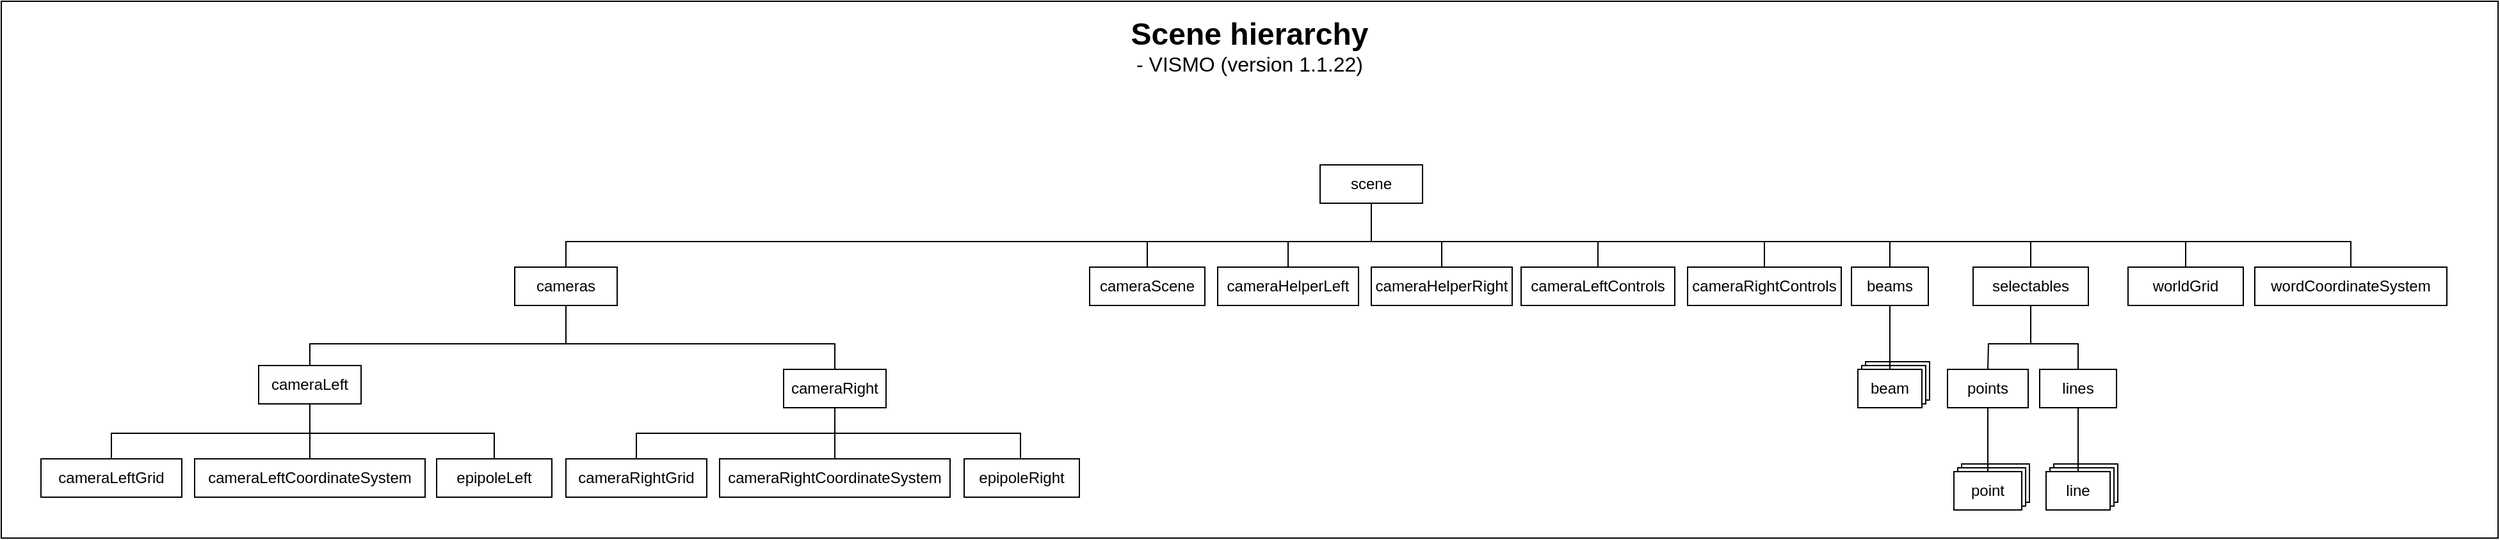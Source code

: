 <mxfile version="20.0.4" type="device"><diagram id="C5RBs43oDa-KdzZeNtuy" name="Page-1"><mxGraphModel dx="2565" dy="1949" grid="1" gridSize="10" guides="1" tooltips="1" connect="1" arrows="1" fold="1" page="1" pageScale="1" pageWidth="827" pageHeight="1169" math="0" shadow="0"><root><mxCell id="WIyWlLk6GJQsqaUBKTNV-0"/><mxCell id="WIyWlLk6GJQsqaUBKTNV-1" parent="WIyWlLk6GJQsqaUBKTNV-0"/><mxCell id="HwkaTK_xpfQPEJEdA6AE-29" value="" style="rounded=0;whiteSpace=wrap;html=1;" parent="WIyWlLk6GJQsqaUBKTNV-1" vertex="1"><mxGeometry x="-430" y="-48" width="1950" height="420" as="geometry"/></mxCell><mxCell id="31sqYw5UwdzUS1gjQ_oR-3" value="" style="rounded=0;whiteSpace=wrap;html=1;" vertex="1" parent="WIyWlLk6GJQsqaUBKTNV-1"><mxGeometry x="1026" y="234" width="50" height="30" as="geometry"/></mxCell><mxCell id="31sqYw5UwdzUS1gjQ_oR-2" value="" style="rounded=0;whiteSpace=wrap;html=1;" vertex="1" parent="WIyWlLk6GJQsqaUBKTNV-1"><mxGeometry x="1023" y="237" width="50" height="30" as="geometry"/></mxCell><mxCell id="HwkaTK_xpfQPEJEdA6AE-27" value="" style="rounded=0;whiteSpace=wrap;html=1;" parent="WIyWlLk6GJQsqaUBKTNV-1" vertex="1"><mxGeometry x="1173" y="314" width="50" height="30" as="geometry"/></mxCell><mxCell id="HwkaTK_xpfQPEJEdA6AE-28" value="" style="rounded=0;whiteSpace=wrap;html=1;" parent="WIyWlLk6GJQsqaUBKTNV-1" vertex="1"><mxGeometry x="1170" y="317" width="50" height="30" as="geometry"/></mxCell><mxCell id="HwkaTK_xpfQPEJEdA6AE-26" value="" style="rounded=0;whiteSpace=wrap;html=1;" parent="WIyWlLk6GJQsqaUBKTNV-1" vertex="1"><mxGeometry x="1101" y="314" width="53" height="30" as="geometry"/></mxCell><mxCell id="HwkaTK_xpfQPEJEdA6AE-25" value="" style="rounded=0;whiteSpace=wrap;html=1;" parent="WIyWlLk6GJQsqaUBKTNV-1" vertex="1"><mxGeometry x="1098" y="317" width="53" height="30" as="geometry"/></mxCell><mxCell id="pmMmXj1m-62Zl3FlGHUR-28" value="&lt;div&gt;&lt;font size=&quot;1&quot;&gt;&lt;b&gt;&lt;font style=&quot;font-size: 24px;&quot;&gt;Scene hierarchy&lt;br&gt;&lt;/font&gt;&lt;/b&gt;&lt;/font&gt;&lt;/div&gt;&lt;div style=&quot;font-size: 16px;&quot;&gt;&lt;font style=&quot;font-size: 16px;&quot;&gt;- VISMO &lt;font style=&quot;font-size: 16px;&quot;&gt;(version 1.1.22)&lt;/font&gt;&lt;/font&gt;&lt;/div&gt;" style="text;html=1;strokeColor=none;fillColor=none;align=center;verticalAlign=middle;whiteSpace=wrap;rounded=0;" parent="WIyWlLk6GJQsqaUBKTNV-1" vertex="1"><mxGeometry x="400" y="-48" width="290" height="70" as="geometry"/></mxCell><mxCell id="HwkaTK_xpfQPEJEdA6AE-0" value="scene" style="rounded=0;whiteSpace=wrap;html=1;" parent="WIyWlLk6GJQsqaUBKTNV-1" vertex="1"><mxGeometry x="600" y="80" width="80" height="30" as="geometry"/></mxCell><mxCell id="HwkaTK_xpfQPEJEdA6AE-1" value="cameras" style="rounded=0;whiteSpace=wrap;html=1;" parent="WIyWlLk6GJQsqaUBKTNV-1" vertex="1"><mxGeometry x="-29" y="160" width="80" height="30" as="geometry"/></mxCell><mxCell id="HwkaTK_xpfQPEJEdA6AE-2" value="cameraScene" style="rounded=0;whiteSpace=wrap;html=1;" parent="WIyWlLk6GJQsqaUBKTNV-1" vertex="1"><mxGeometry x="420" y="160" width="90" height="30" as="geometry"/></mxCell><mxCell id="HwkaTK_xpfQPEJEdA6AE-3" value="cameraHelperRight" style="rounded=0;whiteSpace=wrap;html=1;" parent="WIyWlLk6GJQsqaUBKTNV-1" vertex="1"><mxGeometry x="640" y="160" width="110" height="30" as="geometry"/></mxCell><mxCell id="HwkaTK_xpfQPEJEdA6AE-4" value="cameraHelperLeft" style="rounded=0;whiteSpace=wrap;html=1;" parent="WIyWlLk6GJQsqaUBKTNV-1" vertex="1"><mxGeometry x="520" y="160" width="110" height="30" as="geometry"/></mxCell><mxCell id="HwkaTK_xpfQPEJEdA6AE-5" value="cameraLeftControls" style="rounded=0;whiteSpace=wrap;html=1;" parent="WIyWlLk6GJQsqaUBKTNV-1" vertex="1"><mxGeometry x="757" y="160" width="120" height="30" as="geometry"/></mxCell><mxCell id="HwkaTK_xpfQPEJEdA6AE-6" value="cameraRightControls" style="rounded=0;whiteSpace=wrap;html=1;" parent="WIyWlLk6GJQsqaUBKTNV-1" vertex="1"><mxGeometry x="887" y="160" width="120" height="30" as="geometry"/></mxCell><mxCell id="HwkaTK_xpfQPEJEdA6AE-8" value="selectables" style="rounded=0;whiteSpace=wrap;html=1;" parent="WIyWlLk6GJQsqaUBKTNV-1" vertex="1"><mxGeometry x="1110" y="160" width="90" height="30" as="geometry"/></mxCell><mxCell id="HwkaTK_xpfQPEJEdA6AE-9" value="worldGrid" style="rounded=0;whiteSpace=wrap;html=1;" parent="WIyWlLk6GJQsqaUBKTNV-1" vertex="1"><mxGeometry x="1231" y="160" width="90" height="30" as="geometry"/></mxCell><mxCell id="HwkaTK_xpfQPEJEdA6AE-10" value="wordCoordinateSystem" style="rounded=0;whiteSpace=wrap;html=1;" parent="WIyWlLk6GJQsqaUBKTNV-1" vertex="1"><mxGeometry x="1330" y="160" width="150" height="30" as="geometry"/></mxCell><mxCell id="HwkaTK_xpfQPEJEdA6AE-12" value="cameraLeft" style="rounded=0;whiteSpace=wrap;html=1;" parent="WIyWlLk6GJQsqaUBKTNV-1" vertex="1"><mxGeometry x="-229" y="237" width="80" height="30" as="geometry"/></mxCell><mxCell id="HwkaTK_xpfQPEJEdA6AE-13" value="cameraRight" style="rounded=0;whiteSpace=wrap;html=1;" parent="WIyWlLk6GJQsqaUBKTNV-1" vertex="1"><mxGeometry x="181" y="240" width="80" height="30" as="geometry"/></mxCell><mxCell id="HwkaTK_xpfQPEJEdA6AE-14" value="cameraRightGrid" style="rounded=0;whiteSpace=wrap;html=1;" parent="WIyWlLk6GJQsqaUBKTNV-1" vertex="1"><mxGeometry x="11" y="310" width="110" height="30" as="geometry"/></mxCell><mxCell id="HwkaTK_xpfQPEJEdA6AE-15" value="cameraLeftCoordinateSystem" style="rounded=0;whiteSpace=wrap;html=1;" parent="WIyWlLk6GJQsqaUBKTNV-1" vertex="1"><mxGeometry x="-279" y="310" width="180" height="30" as="geometry"/></mxCell><mxCell id="HwkaTK_xpfQPEJEdA6AE-17" value="cameraLeftGrid" style="rounded=0;whiteSpace=wrap;html=1;" parent="WIyWlLk6GJQsqaUBKTNV-1" vertex="1"><mxGeometry x="-399" y="310" width="110" height="30" as="geometry"/></mxCell><mxCell id="HwkaTK_xpfQPEJEdA6AE-18" value="cameraRightCoordinateSystem" style="rounded=0;whiteSpace=wrap;html=1;" parent="WIyWlLk6GJQsqaUBKTNV-1" vertex="1"><mxGeometry x="131" y="310" width="180" height="30" as="geometry"/></mxCell><mxCell id="HwkaTK_xpfQPEJEdA6AE-21" value="points" style="rounded=0;whiteSpace=wrap;html=1;" parent="WIyWlLk6GJQsqaUBKTNV-1" vertex="1"><mxGeometry x="1090" y="240" width="63" height="30" as="geometry"/></mxCell><mxCell id="HwkaTK_xpfQPEJEdA6AE-22" value="line" style="rounded=0;whiteSpace=wrap;html=1;" parent="WIyWlLk6GJQsqaUBKTNV-1" vertex="1"><mxGeometry x="1167" y="320" width="50" height="30" as="geometry"/></mxCell><mxCell id="HwkaTK_xpfQPEJEdA6AE-23" value="point" style="rounded=0;whiteSpace=wrap;html=1;" parent="WIyWlLk6GJQsqaUBKTNV-1" vertex="1"><mxGeometry x="1095" y="320" width="53" height="30" as="geometry"/></mxCell><mxCell id="HwkaTK_xpfQPEJEdA6AE-24" value="lines" style="rounded=0;whiteSpace=wrap;html=1;" parent="WIyWlLk6GJQsqaUBKTNV-1" vertex="1"><mxGeometry x="1162" y="240" width="60" height="30" as="geometry"/></mxCell><mxCell id="HwkaTK_xpfQPEJEdA6AE-30" value="" style="endArrow=none;html=1;rounded=0;entryX=0.5;entryY=0;entryDx=0;entryDy=0;" parent="WIyWlLk6GJQsqaUBKTNV-1" target="HwkaTK_xpfQPEJEdA6AE-1" edge="1"><mxGeometry width="50" height="50" relative="1" as="geometry"><mxPoint x="640" y="110" as="sourcePoint"/><mxPoint x="740" y="170" as="targetPoint"/><Array as="points"><mxPoint x="640" y="140"/><mxPoint x="11" y="140"/></Array></mxGeometry></mxCell><mxCell id="HwkaTK_xpfQPEJEdA6AE-32" value="" style="endArrow=none;html=1;rounded=0;exitX=0.5;exitY=0;exitDx=0;exitDy=0;" parent="WIyWlLk6GJQsqaUBKTNV-1" source="HwkaTK_xpfQPEJEdA6AE-2" edge="1"><mxGeometry width="50" height="50" relative="1" as="geometry"><mxPoint x="660" y="220" as="sourcePoint"/><mxPoint x="465" y="140" as="targetPoint"/></mxGeometry></mxCell><mxCell id="HwkaTK_xpfQPEJEdA6AE-33" value="" style="endArrow=none;html=1;rounded=0;entryX=0.5;entryY=0;entryDx=0;entryDy=0;" parent="WIyWlLk6GJQsqaUBKTNV-1" target="HwkaTK_xpfQPEJEdA6AE-4" edge="1"><mxGeometry width="50" height="50" relative="1" as="geometry"><mxPoint x="575" y="140" as="sourcePoint"/><mxPoint x="620" y="170" as="targetPoint"/></mxGeometry></mxCell><mxCell id="HwkaTK_xpfQPEJEdA6AE-34" value="" style="endArrow=none;html=1;rounded=0;exitX=0.5;exitY=0;exitDx=0;exitDy=0;" parent="WIyWlLk6GJQsqaUBKTNV-1" source="HwkaTK_xpfQPEJEdA6AE-10" edge="1"><mxGeometry width="50" height="50" relative="1" as="geometry"><mxPoint x="640" y="220" as="sourcePoint"/><mxPoint x="640" y="140" as="targetPoint"/><Array as="points"><mxPoint x="1405" y="140"/></Array></mxGeometry></mxCell><mxCell id="HwkaTK_xpfQPEJEdA6AE-35" value="" style="endArrow=none;html=1;rounded=0;entryX=0.5;entryY=0;entryDx=0;entryDy=0;" parent="WIyWlLk6GJQsqaUBKTNV-1" target="HwkaTK_xpfQPEJEdA6AE-9" edge="1"><mxGeometry width="50" height="50" relative="1" as="geometry"><mxPoint x="1276" y="140" as="sourcePoint"/><mxPoint x="1070" y="240" as="targetPoint"/></mxGeometry></mxCell><mxCell id="HwkaTK_xpfQPEJEdA6AE-36" value="" style="endArrow=none;html=1;rounded=0;entryX=0.5;entryY=0;entryDx=0;entryDy=0;" parent="WIyWlLk6GJQsqaUBKTNV-1" target="HwkaTK_xpfQPEJEdA6AE-8" edge="1"><mxGeometry width="50" height="50" relative="1" as="geometry"><mxPoint x="1155" y="140" as="sourcePoint"/><mxPoint x="1286" y="170" as="targetPoint"/></mxGeometry></mxCell><mxCell id="HwkaTK_xpfQPEJEdA6AE-37" value="" style="endArrow=none;html=1;rounded=0;entryX=0.5;entryY=0;entryDx=0;entryDy=0;" parent="WIyWlLk6GJQsqaUBKTNV-1" target="HwkaTK_xpfQPEJEdA6AE-6" edge="1"><mxGeometry width="50" height="50" relative="1" as="geometry"><mxPoint x="947" y="140" as="sourcePoint"/><mxPoint x="1095" y="170" as="targetPoint"/></mxGeometry></mxCell><mxCell id="HwkaTK_xpfQPEJEdA6AE-38" value="" style="endArrow=none;html=1;rounded=0;entryX=0.5;entryY=0;entryDx=0;entryDy=0;" parent="WIyWlLk6GJQsqaUBKTNV-1" target="HwkaTK_xpfQPEJEdA6AE-5" edge="1"><mxGeometry width="50" height="50" relative="1" as="geometry"><mxPoint x="817" y="140" as="sourcePoint"/><mxPoint x="957" y="170" as="targetPoint"/></mxGeometry></mxCell><mxCell id="HwkaTK_xpfQPEJEdA6AE-39" value="" style="endArrow=none;html=1;rounded=0;entryX=0.5;entryY=0;entryDx=0;entryDy=0;" parent="WIyWlLk6GJQsqaUBKTNV-1" target="HwkaTK_xpfQPEJEdA6AE-3" edge="1"><mxGeometry width="50" height="50" relative="1" as="geometry"><mxPoint x="695" y="140" as="sourcePoint"/><mxPoint x="827" y="170" as="targetPoint"/></mxGeometry></mxCell><mxCell id="HwkaTK_xpfQPEJEdA6AE-40" value="" style="endArrow=none;html=1;rounded=0;entryX=0.5;entryY=0;entryDx=0;entryDy=0;exitX=0.5;exitY=1;exitDx=0;exitDy=0;" parent="WIyWlLk6GJQsqaUBKTNV-1" source="HwkaTK_xpfQPEJEdA6AE-8" target="HwkaTK_xpfQPEJEdA6AE-21" edge="1"><mxGeometry width="50" height="50" relative="1" as="geometry"><mxPoint x="1165" y="150" as="sourcePoint"/><mxPoint x="1165" y="170" as="targetPoint"/><Array as="points"><mxPoint x="1155" y="220"/><mxPoint x="1122" y="220"/></Array></mxGeometry></mxCell><mxCell id="HwkaTK_xpfQPEJEdA6AE-41" value="" style="endArrow=none;html=1;rounded=0;exitX=0.5;exitY=0;exitDx=0;exitDy=0;" parent="WIyWlLk6GJQsqaUBKTNV-1" source="HwkaTK_xpfQPEJEdA6AE-24" edge="1"><mxGeometry width="50" height="50" relative="1" as="geometry"><mxPoint x="1110" y="280" as="sourcePoint"/><mxPoint x="1150" y="220" as="targetPoint"/><Array as="points"><mxPoint x="1192" y="220"/></Array></mxGeometry></mxCell><mxCell id="HwkaTK_xpfQPEJEdA6AE-42" value="" style="endArrow=none;html=1;rounded=0;entryX=0.5;entryY=1;entryDx=0;entryDy=0;exitX=0.5;exitY=0;exitDx=0;exitDy=0;" parent="WIyWlLk6GJQsqaUBKTNV-1" source="HwkaTK_xpfQPEJEdA6AE-23" target="HwkaTK_xpfQPEJEdA6AE-21" edge="1"><mxGeometry width="50" height="50" relative="1" as="geometry"><mxPoint x="1120" y="310" as="sourcePoint"/><mxPoint x="1170" y="260" as="targetPoint"/></mxGeometry></mxCell><mxCell id="HwkaTK_xpfQPEJEdA6AE-43" value="" style="endArrow=none;html=1;rounded=0;entryX=0.5;entryY=1;entryDx=0;entryDy=0;exitX=0.5;exitY=0;exitDx=0;exitDy=0;" parent="WIyWlLk6GJQsqaUBKTNV-1" source="HwkaTK_xpfQPEJEdA6AE-22" target="HwkaTK_xpfQPEJEdA6AE-24" edge="1"><mxGeometry width="50" height="50" relative="1" as="geometry"><mxPoint x="1131.5" y="330" as="sourcePoint"/><mxPoint x="1131.5" y="280" as="targetPoint"/></mxGeometry></mxCell><mxCell id="HwkaTK_xpfQPEJEdA6AE-44" value="" style="endArrow=none;html=1;rounded=0;entryX=0.5;entryY=1;entryDx=0;entryDy=0;exitX=0.5;exitY=0;exitDx=0;exitDy=0;" parent="WIyWlLk6GJQsqaUBKTNV-1" source="HwkaTK_xpfQPEJEdA6AE-12" target="HwkaTK_xpfQPEJEdA6AE-1" edge="1"><mxGeometry width="50" height="50" relative="1" as="geometry"><mxPoint x="1" y="300" as="sourcePoint"/><mxPoint x="51" y="250" as="targetPoint"/><Array as="points"><mxPoint x="-189" y="220"/><mxPoint x="11" y="220"/></Array></mxGeometry></mxCell><mxCell id="HwkaTK_xpfQPEJEdA6AE-45" value="" style="endArrow=none;html=1;rounded=0;exitX=0.5;exitY=0;exitDx=0;exitDy=0;" parent="WIyWlLk6GJQsqaUBKTNV-1" source="HwkaTK_xpfQPEJEdA6AE-13" edge="1"><mxGeometry width="50" height="50" relative="1" as="geometry"><mxPoint x="41" y="280" as="sourcePoint"/><mxPoint x="11" y="220" as="targetPoint"/><Array as="points"><mxPoint x="221" y="220"/></Array></mxGeometry></mxCell><mxCell id="HwkaTK_xpfQPEJEdA6AE-48" value="" style="endArrow=none;html=1;rounded=0;exitX=0.5;exitY=0;exitDx=0;exitDy=0;entryX=0.5;entryY=1;entryDx=0;entryDy=0;" parent="WIyWlLk6GJQsqaUBKTNV-1" source="HwkaTK_xpfQPEJEdA6AE-14" target="HwkaTK_xpfQPEJEdA6AE-13" edge="1"><mxGeometry width="50" height="50" relative="1" as="geometry"><mxPoint x="101" y="310" as="sourcePoint"/><mxPoint x="151" y="260" as="targetPoint"/><Array as="points"><mxPoint x="66" y="290"/><mxPoint x="221" y="290"/></Array></mxGeometry></mxCell><mxCell id="31sqYw5UwdzUS1gjQ_oR-0" value="beams" style="rounded=0;whiteSpace=wrap;html=1;" vertex="1" parent="WIyWlLk6GJQsqaUBKTNV-1"><mxGeometry x="1015" y="160" width="60" height="30" as="geometry"/></mxCell><mxCell id="31sqYw5UwdzUS1gjQ_oR-1" value="beam" style="rounded=0;whiteSpace=wrap;html=1;" vertex="1" parent="WIyWlLk6GJQsqaUBKTNV-1"><mxGeometry x="1020" y="240" width="50" height="30" as="geometry"/></mxCell><mxCell id="31sqYw5UwdzUS1gjQ_oR-4" value="" style="endArrow=none;html=1;rounded=0;entryX=0.5;entryY=1;entryDx=0;entryDy=0;exitX=0.5;exitY=0;exitDx=0;exitDy=0;" edge="1" parent="WIyWlLk6GJQsqaUBKTNV-1" source="31sqYw5UwdzUS1gjQ_oR-1" target="31sqYw5UwdzUS1gjQ_oR-0"><mxGeometry width="50" height="50" relative="1" as="geometry"><mxPoint x="1131.5" y="330" as="sourcePoint"/><mxPoint x="1131.5" y="280" as="targetPoint"/></mxGeometry></mxCell><mxCell id="31sqYw5UwdzUS1gjQ_oR-5" value="" style="endArrow=none;html=1;rounded=0;entryX=0.5;entryY=0;entryDx=0;entryDy=0;" edge="1" parent="WIyWlLk6GJQsqaUBKTNV-1" target="31sqYw5UwdzUS1gjQ_oR-0"><mxGeometry width="50" height="50" relative="1" as="geometry"><mxPoint x="1045" y="140" as="sourcePoint"/><mxPoint x="1055" y="200" as="targetPoint"/></mxGeometry></mxCell><mxCell id="31sqYw5UwdzUS1gjQ_oR-6" value="epipoleRight" style="rounded=0;whiteSpace=wrap;html=1;" vertex="1" parent="WIyWlLk6GJQsqaUBKTNV-1"><mxGeometry x="322" y="310" width="90" height="30" as="geometry"/></mxCell><mxCell id="31sqYw5UwdzUS1gjQ_oR-8" value="" style="endArrow=none;html=1;rounded=0;exitX=0.5;exitY=0;exitDx=0;exitDy=0;" edge="1" parent="WIyWlLk6GJQsqaUBKTNV-1"><mxGeometry width="50" height="50" relative="1" as="geometry"><mxPoint x="366" y="310" as="sourcePoint"/><mxPoint x="221" y="290" as="targetPoint"/><Array as="points"><mxPoint x="366" y="290"/></Array></mxGeometry></mxCell><mxCell id="31sqYw5UwdzUS1gjQ_oR-9" value="" style="endArrow=none;html=1;rounded=0;exitX=0.5;exitY=0;exitDx=0;exitDy=0;" edge="1" parent="WIyWlLk6GJQsqaUBKTNV-1" source="HwkaTK_xpfQPEJEdA6AE-18"><mxGeometry width="50" height="50" relative="1" as="geometry"><mxPoint x="306" y="170" as="sourcePoint"/><mxPoint x="221" y="290" as="targetPoint"/></mxGeometry></mxCell><mxCell id="31sqYw5UwdzUS1gjQ_oR-10" value="epipoleLeft" style="rounded=0;whiteSpace=wrap;html=1;" vertex="1" parent="WIyWlLk6GJQsqaUBKTNV-1"><mxGeometry x="-90" y="310" width="90" height="30" as="geometry"/></mxCell><mxCell id="31sqYw5UwdzUS1gjQ_oR-11" value="" style="endArrow=none;html=1;rounded=0;exitX=0.5;exitY=0;exitDx=0;exitDy=0;entryX=0.5;entryY=1;entryDx=0;entryDy=0;" edge="1" parent="WIyWlLk6GJQsqaUBKTNV-1" source="HwkaTK_xpfQPEJEdA6AE-17" target="HwkaTK_xpfQPEJEdA6AE-12"><mxGeometry width="50" height="50" relative="1" as="geometry"><mxPoint x="76" y="320" as="sourcePoint"/><mxPoint x="231" y="280" as="targetPoint"/><Array as="points"><mxPoint x="-344" y="290"/><mxPoint x="-189" y="290"/></Array></mxGeometry></mxCell><mxCell id="31sqYw5UwdzUS1gjQ_oR-12" value="" style="endArrow=none;html=1;rounded=0;exitX=0.5;exitY=0;exitDx=0;exitDy=0;" edge="1" parent="WIyWlLk6GJQsqaUBKTNV-1" source="HwkaTK_xpfQPEJEdA6AE-15"><mxGeometry width="50" height="50" relative="1" as="geometry"><mxPoint x="231" y="320" as="sourcePoint"/><mxPoint x="-189" y="290" as="targetPoint"/></mxGeometry></mxCell><mxCell id="31sqYw5UwdzUS1gjQ_oR-13" value="" style="endArrow=none;html=1;rounded=0;exitX=0.5;exitY=0;exitDx=0;exitDy=0;" edge="1" parent="WIyWlLk6GJQsqaUBKTNV-1" source="31sqYw5UwdzUS1gjQ_oR-10"><mxGeometry width="50" height="50" relative="1" as="geometry"><mxPoint x="-179" y="320" as="sourcePoint"/><mxPoint x="-189" y="290" as="targetPoint"/><Array as="points"><mxPoint x="-45" y="290"/></Array></mxGeometry></mxCell></root></mxGraphModel></diagram></mxfile>